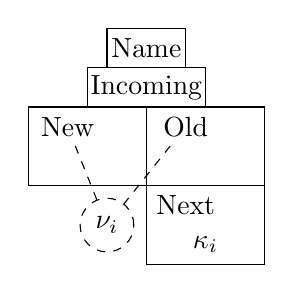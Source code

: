 %!TEX root = ../MCSS.tex
\begin{tikzpicture}[
]

%Name
\draw (0,0) rectangle (1,-.5);
\node at (.5,-.25) {Name};
%Incoming
\draw (-.25,-.5) rectangle (1.25,-1);
\node at (.5,-.75) {Incoming};
%New
\draw (-1,-1) rectangle (.5,-2);
\node (new) at (-.5,-1.25) {New};
%Old
\draw (.5,-1) rectangle (2,-2);
\node (old) at (1,-1.25) {Old};
%Next
\draw (.5,-2) rectangle (2,-3);
\node at (1,-2.25) {Next};


\node[draw,circle,dashed] (nu) at (0,-2.5) {$\nu_i$};
\path[draw,dashed]
(new) edge (nu)
(old) edge (nu)
;

\node at (1.25,-2.75) {$\kappa_i$};

\end{tikzpicture}